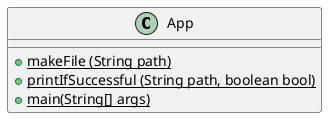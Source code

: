 @startuml
'https://plantuml.com/class-diagram

class App{

+{static}makeFile (String path)
+{static}printIfSuccessful (String path, boolean bool)
+{static}main(String[] args)

}

@enduml